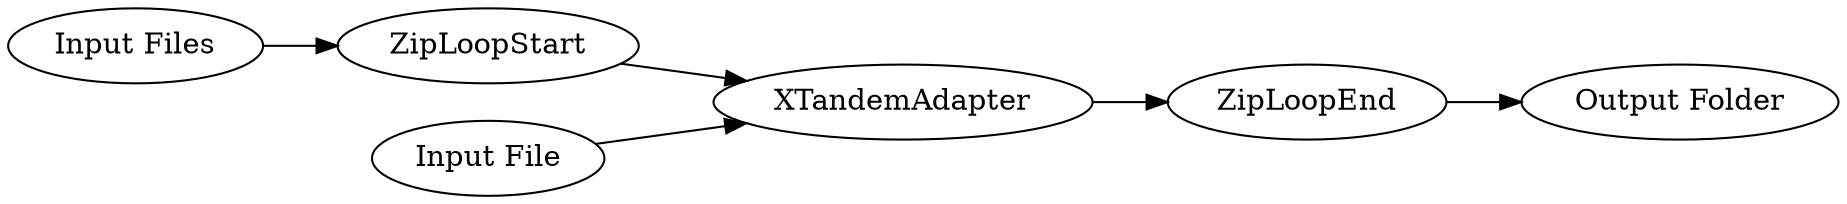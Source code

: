 digraph {
	1 [label="Input Files"]
	2 [label=ZipLoopStart]
	4 [label=ZipLoopEnd]
	5 [label="Output Folder"]
	6 [label="Input File"]
	78 [label=XTandemAdapter]
	1 -> 2
	2 -> 78
	4 -> 5
	6 -> 78
	78 -> 4
	rankdir=LR
}
